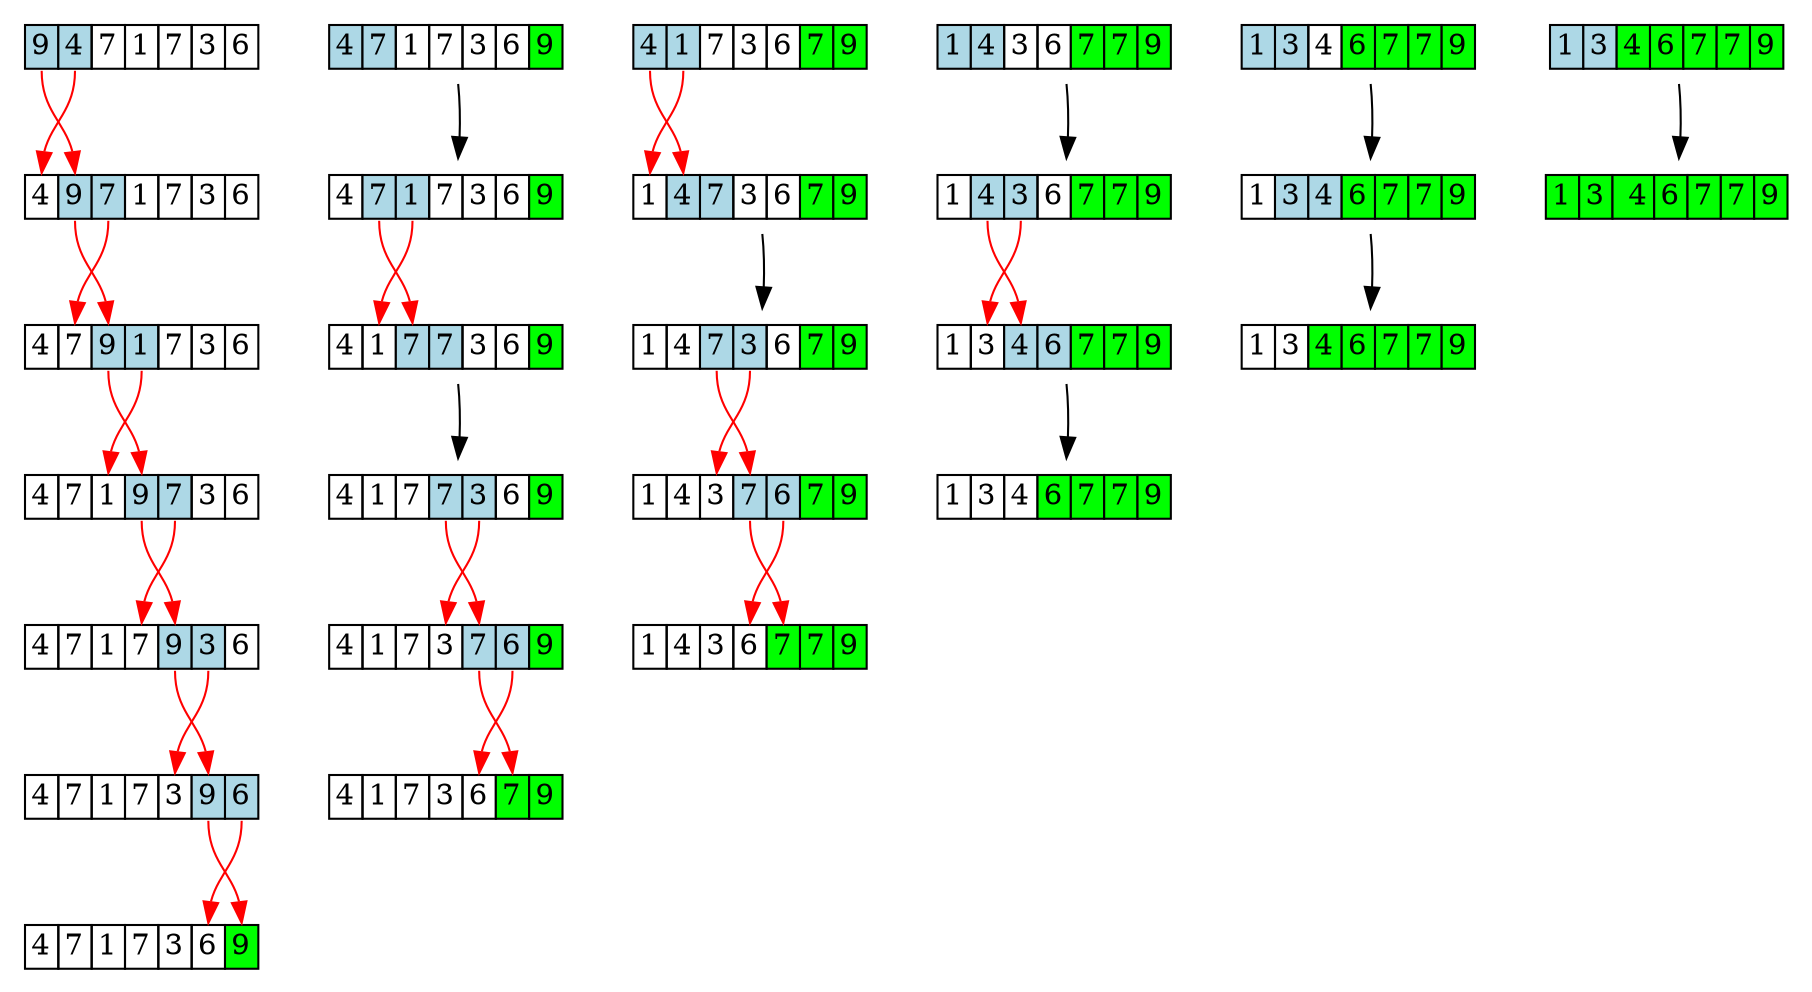 digraph a {

  node [shape=plaintext]

  {rank = same unsorted t1 u1 v1 w1 x1}
  {rank = same s1 t2 u2 v2 w2 x2}
  {rank = same s2 t3 u3 v3 w3}
  {rank = same s3 t4 u4 v4}
  {rank = same s4 t5 u5}
  {rank = same s5 t6}

  unsorted -> s1 -> s2 -> s3 -> s4 -> s5 [color = white weight=10000]
  t1 -> t2 -> t3 -> t4 -> t5 -> t6 [color = white weight=10000]
  u1 -> u2 -> u3 -> u4 -> u5 [color = white weight=10000]
  v1 -> v2 -> v3 -> v4 [color = white weight=10000]
  w1 -> w2 -> w3 [color = white weight=10000]
  x1 -> x2 [color = white weight=10000]

  unsorted [
   label=<
     <table border="0" cellborder="1" cellspacing="0">
       <tr><td bgcolor="lightblue" port="0">9</td><td bgcolor="lightblue" port="1">4</td><td>7</td><td>1</td><td>7</td><td>3</td><td>6</td></tr>
     </table>>
  ];

	

  s1 [
   label=<
     <table border="0" cellborder="1" cellspacing="0">
       <tr><td port="2">4</td><td bgcolor="lightblue" port="0">9</td><td bgcolor="lightblue" port="1">7</td><td>1</td><td>7</td><td>3</td><td>6</td></tr>
     </table>>
  ];

	unsorted:0:s -> s1:0:n [color = "red"]
	unsorted:1:s -> s1:2:n [color = "red"]


//	unsorted -> s1
	//s1:0:n -> s1:1:n [color = "red" dir = "both"]

  s2 [
   label=<
     <table border="0" cellborder="1" cellspacing="0">
       <tr><td>4</td><td port="2">7</td><td bgcolor="lightblue" port="0">9</td><td bgcolor="lightblue" port="1">1</td><td>7</td><td>3</td><td>6</td></tr>
     </table>>
  ];

	s1:0:s -> s2:0:n [color = "red"]
	s1:1:s -> s2:2:n [color = "red"]

//	s1 -> s2
//	s2:0:n -> s2:1:n [color = "red" dir = "both"]

  s3 [
   label=<
     <table border="0" cellborder="1" cellspacing="0">
       <tr><td>4</td><td>7</td><td port="2">1</td><td bgcolor="lightblue" port="0">9</td><td  bgcolor="lightblue" port="1">7</td><td>3</td><td>6</td></tr>
     </table>>
  ];

	s2:0:s -> s3:0:n [color = "red"]
	s2:1:s -> s3:2:n [color = "red"]
//	s2 -> s3
//	s3:0:n -> s3:1:n [color = "red" dir = "both"]

  s4 [
   label=<
     <table border="0" cellborder="1" cellspacing="0">
       <tr><td>4</td><td>7</td><td>1</td><td port="2">7</td><td  bgcolor="lightblue" port="0">9</td><td  bgcolor="lightblue" port="1">3</td><td>6</td></tr>
     </table>>
  ];

	s3:0:s -> s4:0:n [color = "red"]
	s3:1:s -> s4:2:n [color = "red"]
//	s3 -> s4

  s5 [
   label=<
     <table border="0" cellborder="1" cellspacing="0">
       <tr><td>4</td><td>7</td><td>1</td><td>7</td><td port="2">3</td><td  bgcolor="lightblue" port="0">9</td><td   bgcolor="lightblue" port="1">6</td></tr>
     </table>>
  ];

	s4:0:s -> s5:0:n [color = "red"]
	s4:1:s -> s5:2:n [color = "red"]

  s6 [
   label=<
     <table border="0" cellborder="1" cellspacing="0">
       <tr><td>4</td><td>7</td><td>1</td><td>7</td><td>3</td><td port="2">6</td><td bgcolor="green" port="0">9</td></tr>
     </table>>
  ];
	s5:0:s -> s6:0:n [color = "red"]
	s5:1:s -> s6:2:n [color = "red"]

  t1 [
   label=<
     <table border="0" cellborder="1" cellspacing="0">
       <tr><td bgcolor="lightblue">4</td><td bgcolor="lightblue">7</td><td>1</td><td>7</td><td>3</td><td>6</td><td   bgcolor="green">9</td></tr>
     </table>>
  ];

	//t1:0:n -> t1:1:n [color = "red" dir = "both"]

  t2 [
   label=<
     <table border="0" cellborder="1" cellspacing="0">
       <tr><td port="2">4</td><td bgcolor="lightblue" port = "0">7</td><td  bgcolor="lightblue" port = "1">1</td><td>7</td><td>3</td><td>6</td><td   bgcolor="green">9</td></tr>
     </table>>
  ];

	t1 -> t2
	//t2:0:n -> t2:1:n [color = "red" dir = "both"]

  t3 [
   label=<
     <table border="0" cellborder="1" cellspacing="0">
       <tr><td>4</td><td port="2">1</td><td port="0" bgcolor="lightblue">7</td><td  bgcolor="lightblue">7</td><td>3</td><td>6</td><td   bgcolor="green">9</td></tr>
     </table>>
  ];

	t2:0:s -> t3:0:n [color = "red"]
	t2:1:s -> t3:2:n [color = "red"]
	//t2 -> t3
	//t3:0:n -> t3:1:n [color = "red" dir = "both"]

  t4 [
   label=<
     <table border="0" cellborder="1" cellspacing="0">
       <tr><td>4</td><td>1</td><td port="2">7</td><td  bgcolor="lightblue" port = "0">7</td><td bgcolor="lightblue" port = "1">3</td><td>6</td><td   bgcolor="green">9</td></tr>
     </table>>
  ];

	t3 -> t4

//	t4:0:n -> t4:1:n [color = "red" dir = "both"]

  t5 [
   label=<
     <table border="0" cellborder="1" cellspacing="0">
       <tr><td>4</td><td>1</td><td>7</td><td port="2">3</td><td bgcolor="lightblue" port = "0">7</td><td  bgcolor="lightblue" port = "1">6</td><td   bgcolor="green">9</td></tr>
     </table>>
  ];

	t4:0:s -> t5:0:n [color = "red"]
	t4:1:s -> t5:2:n [color = "red"]
	//t5:0:n -> t5:1:n [color = "red" dir = "both"]

  t6 [
   label=<
     <table border="0" cellborder="1" cellspacing="0">
       <tr><td>4</td><td>1</td><td>7</td><td>3</td><td port = "2">6</td><td bgcolor="green" port = "0">7</td><td   bgcolor="green">9</td></tr>
     </table>>
  ];

	t5:0:s -> t6:0:n [color = "red"]
	t5:1:s -> t6:2:n [color = "red"]

  u1 [
   label=<
     <table border="0" cellborder="1" cellspacing="0">
       <tr><td  bgcolor="lightblue" port = "0">4</td><td  bgcolor="lightblue" port = "1">1</td><td>7</td><td>3</td><td>6</td><td bgcolor="green">7</td><td bgcolor="green">9</td></tr>
     </table>>
  ];

//	u1:0:n -> u1:1:n [color = "red" dir = "both"]

  u2 [
   label=<
     <table border="0" cellborder="1" cellspacing="0">
       <tr><td port = "2">1</td><td bgcolor="lightblue" port = "0">4</td><td bgcolor="lightblue" port = "1">7</td><td>3</td><td>6</td><td bgcolor="green">7</td><td bgcolor="green">9</td></tr>
     </table>>
  ];
	u1:0:s -> u2:0:n [color = "red"]
	u1:1:s -> u2:2:n [color = "red"]

  u3 [
   label=<
     <table border="0" cellborder="1" cellspacing="0">
       <tr><td>1</td><td>4</td><td bgcolor="lightblue" port = "0">7</td><td bgcolor="lightblue" port = "1">3</td><td>6</td><td bgcolor="green">7</td><td bgcolor="green">9</td></tr>
     </table>>
  ];

u2 -> u3

  u4 [
   label=<
     <table border="0" cellborder="1" cellspacing="0">
       <tr><td>1</td><td>4</td><td port = "2">3</td><td bgcolor="lightblue" port = "0">7</td><td bgcolor="lightblue" port = "1">6</td><td bgcolor="green">7</td><td bgcolor="green">9</td></tr>
     </table>>
  ];

u3:0:s -> u4:0:n [color = "red"]
u3:1:s -> u4:2:n [color = "red"]
//u3 -> u4
//u4:0:n -> u4:1:n [color = "red" dir = "both"]

  u5 [
   label=<
     <table border="0" cellborder="1" cellspacing="0">
       <tr><td>1</td><td>4</td><td>3</td><td port = "2">6</td><td bgcolor="green" port = "0">7</td><td bgcolor="green">7</td><td bgcolor="green">9</td></tr>
     </table>>
  ];

u4:0:s -> u5:0:n [color = "red"]
u4:1:s -> u5:2:n [color = "red"]

  v1 [
   label=<
     <table border="0" cellborder="1" cellspacing="0">
       <tr><td bgcolor="lightblue" port = "0">1</td><td bgcolor="lightblue" port = "1">4</td><td>3</td><td>6</td><td bgcolor="green">7</td><td bgcolor="green">7</td><td bgcolor="green">9</td></tr>
     </table>>
  ];

v1 -> v2

  v2 [
   label=<
     <table border="0" cellborder="1" cellspacing="0">
       <tr><td port = "2">1</td><td bgcolor="lightblue" port = "0">4</td><td  bgcolor="lightblue" port = "1">3</td><td>6</td><td bgcolor="green">7</td><td bgcolor="green">7</td><td bgcolor="green">9</td></tr>
     </table>>
  ];

v2:0:s -> v3:0:n [color = "red"]
v2:1:s -> v3:2:n [color = "red"]

  v3 [
   label=<
     <table border="0" cellborder="1" cellspacing="0">
       <tr><td>1</td><td port = "2">3</td><td  bgcolor="lightblue" port = "0">4</td><td bgcolor="lightblue" port = "1">6</td><td bgcolor="green">7</td><td bgcolor="green">7</td><td bgcolor="green">9</td></tr>
     </table>>
  ];

v3 -> v4

  v4 [
   label=<
     <table border="0" cellborder="1" cellspacing="0">
       <tr><td>1</td><td port = "2">3</td><td port = "0">4</td><td bgcolor="green">6</td><td bgcolor="green">7</td><td bgcolor="green">7</td><td bgcolor="green">9</td></tr>
     </table>>
  ];


  w1 [
   label=<
     <table border="0" cellborder="1" cellspacing="0">
       <tr><td bgcolor="lightblue">1</td><td bgcolor="lightblue" port = "0">3</td><td>4</td><td bgcolor="green">6</td><td bgcolor="green">7</td><td bgcolor="green">7</td><td bgcolor="green">9</td></tr>
     </table>>
  ];

w1 -> w2

  w2 [
   label=<
     <table border="0" cellborder="1" cellspacing="0">
       <tr><td>1</td><td bgcolor="lightblue" port = "0">3</td><td  bgcolor="lightblue">4</td><td bgcolor="green">6</td><td bgcolor="green">7</td><td bgcolor="green">7</td><td bgcolor="green">9</td></tr>
     </table>>
  ];

w2 -> w3

  w3 [
   label=<
     <table border="0" cellborder="1" cellspacing="0">
       <tr><td>1</td><td>3</td><td bgcolor="green" >4</td><td bgcolor="green">6</td><td bgcolor="green">7</td><td bgcolor="green">7</td><td bgcolor="green">9</td></tr>
     </table>>
  ];

  x1 [
   label=<
     <table border="0" cellborder="1" cellspacing="0">
       <tr><td bgcolor="lightblue">1</td><td bgcolor="lightblue">3</td><td  bgcolor="green">4</td><td bgcolor="green">6</td><td bgcolor="green">7</td><td bgcolor="green">7</td><td bgcolor="green">9</td></tr>
     </table>>
  ];

x1 -> x2

  x2 [
   label=<
     <table border="0" cellborder="1" cellspacing="0">
       <tr><td bgcolor="green">1</td><td bgcolor="green">3</td><td bgcolor="green"> 4</td><td bgcolor="green">6</td><td bgcolor="green">7</td><td bgcolor="green">7</td><td bgcolor="green">9</td></tr>
     </table>>
  ];

}
